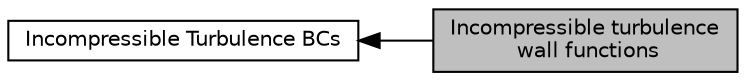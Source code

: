 digraph "Incompressible turbulence wall functions"
{
  bgcolor="transparent";
  edge [fontname="Helvetica",fontsize="10",labelfontname="Helvetica",labelfontsize="10"];
  node [fontname="Helvetica",fontsize="10",shape=record];
  rankdir=LR;
  Node1 [label="Incompressible Turbulence BCs",height=0.2,width=0.4,color="black",URL="$a11102.html"];
  Node0 [label="Incompressible turbulence\l wall functions",height=0.2,width=0.4,color="black", fillcolor="grey75", style="filled", fontcolor="black"];
  Node1->Node0 [shape=plaintext, dir="back", style="solid"];
}
